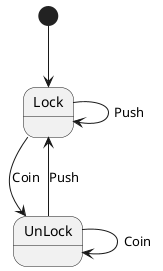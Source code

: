 @startuml Turnstile
[*] --> Lock
Lock --> UnLock: Coin
UnLock --> Lock: Push
UnLock --> UnLock: Coin
Lock --> Lock: Push
@enduml